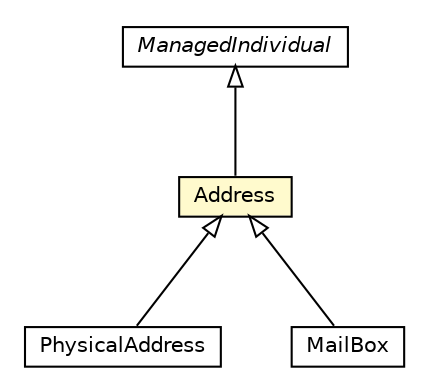 #!/usr/local/bin/dot
#
# Class diagram 
# Generated by UMLGraph version R5_6-24-gf6e263 (http://www.umlgraph.org/)
#

digraph G {
	edge [fontname="Helvetica",fontsize=10,labelfontname="Helvetica",labelfontsize=10];
	node [fontname="Helvetica",fontsize=10,shape=plaintext];
	nodesep=0.25;
	ranksep=0.5;
	// org.universAAL.ontology.location.address.PhysicalAddress
	c55092 [label=<<table title="org.universAAL.ontology.location.address.PhysicalAddress" border="0" cellborder="1" cellspacing="0" cellpadding="2" port="p" href="./PhysicalAddress.html">
		<tr><td><table border="0" cellspacing="0" cellpadding="1">
<tr><td align="center" balign="center"> PhysicalAddress </td></tr>
		</table></td></tr>
		</table>>, URL="./PhysicalAddress.html", fontname="Helvetica", fontcolor="black", fontsize=10.0];
	// org.universAAL.ontology.location.address.MailBox
	c55093 [label=<<table title="org.universAAL.ontology.location.address.MailBox" border="0" cellborder="1" cellspacing="0" cellpadding="2" port="p" href="./MailBox.html">
		<tr><td><table border="0" cellspacing="0" cellpadding="1">
<tr><td align="center" balign="center"> MailBox </td></tr>
		</table></td></tr>
		</table>>, URL="./MailBox.html", fontname="Helvetica", fontcolor="black", fontsize=10.0];
	// org.universAAL.ontology.location.address.Address
	c55094 [label=<<table title="org.universAAL.ontology.location.address.Address" border="0" cellborder="1" cellspacing="0" cellpadding="2" port="p" bgcolor="lemonChiffon" href="./Address.html">
		<tr><td><table border="0" cellspacing="0" cellpadding="1">
<tr><td align="center" balign="center"> Address </td></tr>
		</table></td></tr>
		</table>>, URL="./Address.html", fontname="Helvetica", fontcolor="black", fontsize=10.0];
	//org.universAAL.ontology.location.address.PhysicalAddress extends org.universAAL.ontology.location.address.Address
	c55094:p -> c55092:p [dir=back,arrowtail=empty];
	//org.universAAL.ontology.location.address.MailBox extends org.universAAL.ontology.location.address.Address
	c55094:p -> c55093:p [dir=back,arrowtail=empty];
	//org.universAAL.ontology.location.address.Address extends org.universAAL.middleware.owl.ManagedIndividual
	c55642:p -> c55094:p [dir=back,arrowtail=empty];
	// org.universAAL.middleware.owl.ManagedIndividual
	c55642 [label=<<table title="org.universAAL.middleware.owl.ManagedIndividual" border="0" cellborder="1" cellspacing="0" cellpadding="2" port="p" href="http://java.sun.com/j2se/1.4.2/docs/api/org/universAAL/middleware/owl/ManagedIndividual.html">
		<tr><td><table border="0" cellspacing="0" cellpadding="1">
<tr><td align="center" balign="center"><font face="Helvetica-Oblique"> ManagedIndividual </font></td></tr>
		</table></td></tr>
		</table>>, URL="http://java.sun.com/j2se/1.4.2/docs/api/org/universAAL/middleware/owl/ManagedIndividual.html", fontname="Helvetica", fontcolor="black", fontsize=10.0];
}

